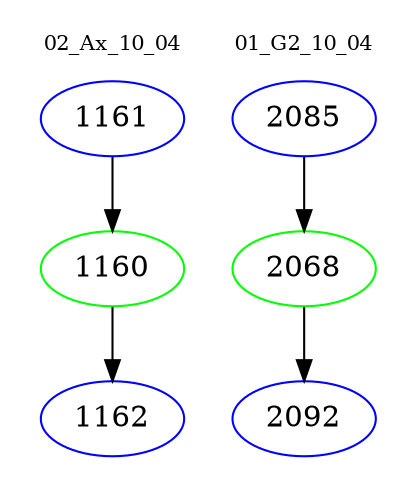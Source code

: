 digraph{
subgraph cluster_0 {
color = white
label = "02_Ax_10_04";
fontsize=10;
T0_1161 [label="1161", color="blue"]
T0_1161 -> T0_1160 [color="black"]
T0_1160 [label="1160", color="green"]
T0_1160 -> T0_1162 [color="black"]
T0_1162 [label="1162", color="blue"]
}
subgraph cluster_1 {
color = white
label = "01_G2_10_04";
fontsize=10;
T1_2085 [label="2085", color="blue"]
T1_2085 -> T1_2068 [color="black"]
T1_2068 [label="2068", color="green"]
T1_2068 -> T1_2092 [color="black"]
T1_2092 [label="2092", color="blue"]
}
}
